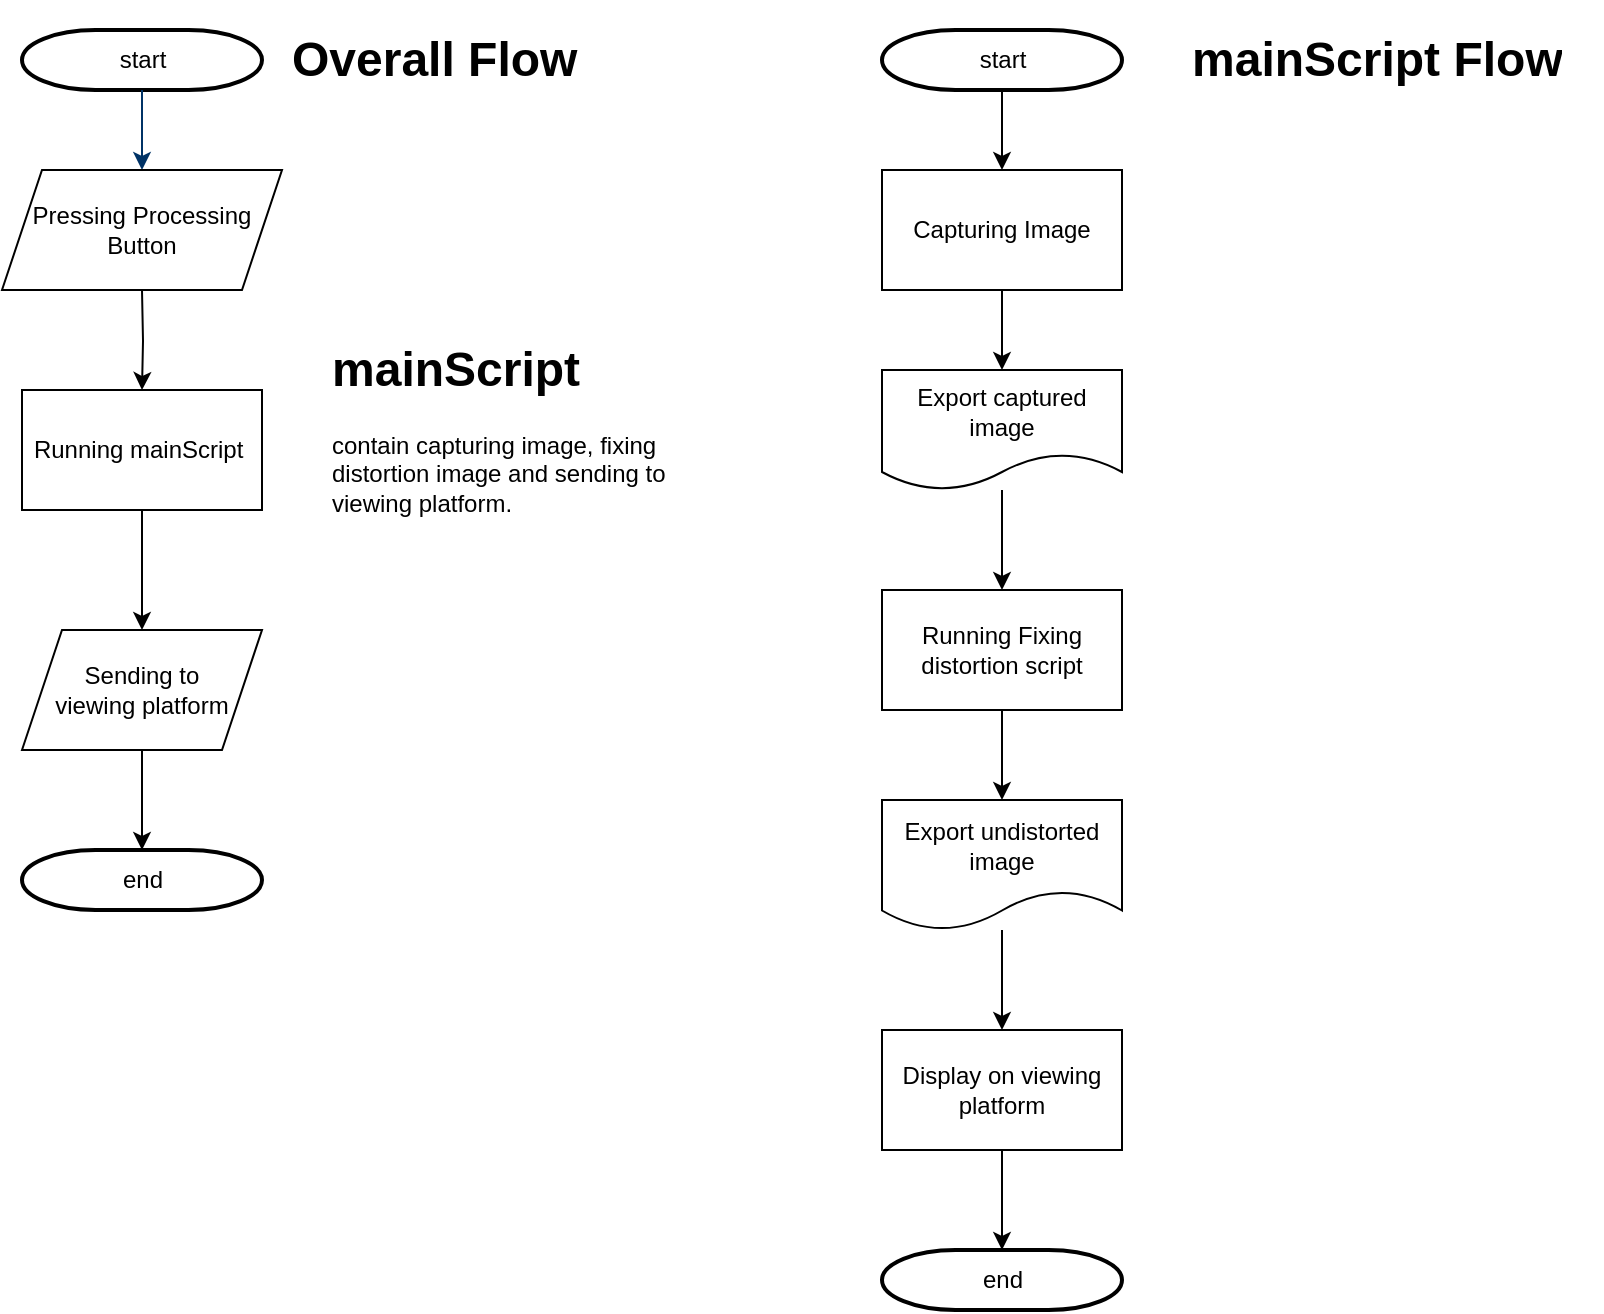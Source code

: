 <mxfile version="15.4.0" type="device"><diagram id="6a731a19-8d31-9384-78a2-239565b7b9f0" name="Page-1"><mxGraphModel dx="1422" dy="822" grid="1" gridSize="10" guides="1" tooltips="1" connect="1" arrows="1" fold="1" page="1" pageScale="1" pageWidth="1169" pageHeight="827" background="none" math="0" shadow="0"><root><mxCell id="0"/><mxCell id="1" parent="0"/><mxCell id="2" value="start" style="shape=mxgraph.flowchart.terminator;strokeWidth=2;gradientColor=none;gradientDirection=north;fontStyle=0;html=1;" parent="1" vertex="1"><mxGeometry x="50" y="40" width="120" height="30" as="geometry"/></mxCell><mxCell id="7" style="fontStyle=1;strokeColor=#003366;strokeWidth=1;html=1;" parent="1" source="2" edge="1"><mxGeometry relative="1" as="geometry"><mxPoint x="110" y="110" as="targetPoint"/></mxGeometry></mxCell><mxCell id="PEzIS3Z9vO77VvdJNs_x-57" style="edgeStyle=orthogonalEdgeStyle;rounded=0;orthogonalLoop=1;jettySize=auto;html=1;entryX=0.5;entryY=0;entryDx=0;entryDy=0;" edge="1" parent="1" target="PEzIS3Z9vO77VvdJNs_x-56"><mxGeometry relative="1" as="geometry"><mxPoint x="110.0" y="170" as="sourcePoint"/></mxGeometry></mxCell><mxCell id="PEzIS3Z9vO77VvdJNs_x-60" style="edgeStyle=orthogonalEdgeStyle;rounded=0;orthogonalLoop=1;jettySize=auto;html=1;" edge="1" parent="1" source="PEzIS3Z9vO77VvdJNs_x-56" target="PEzIS3Z9vO77VvdJNs_x-61"><mxGeometry relative="1" as="geometry"><mxPoint x="110.0" y="340" as="targetPoint"/></mxGeometry></mxCell><mxCell id="PEzIS3Z9vO77VvdJNs_x-56" value="Running mainScript&amp;nbsp;" style="rounded=0;whiteSpace=wrap;html=1;" vertex="1" parent="1"><mxGeometry x="50" y="220" width="120" height="60" as="geometry"/></mxCell><mxCell id="PEzIS3Z9vO77VvdJNs_x-58" value="&lt;h1&gt;mainScript&lt;/h1&gt;&lt;div&gt;contain capturing image, fixing distortion image and sending to viewing platform.&lt;/div&gt;" style="text;html=1;strokeColor=none;fillColor=none;spacing=5;spacingTop=-20;whiteSpace=wrap;overflow=hidden;rounded=0;" vertex="1" parent="1"><mxGeometry x="200" y="190" width="190" height="120" as="geometry"/></mxCell><mxCell id="PEzIS3Z9vO77VvdJNs_x-59" value="&lt;span&gt;Pressing Processing Button&lt;/span&gt;" style="shape=parallelogram;perimeter=parallelogramPerimeter;whiteSpace=wrap;html=1;fixedSize=1;" vertex="1" parent="1"><mxGeometry x="40" y="110" width="140" height="60" as="geometry"/></mxCell><mxCell id="PEzIS3Z9vO77VvdJNs_x-63" style="edgeStyle=orthogonalEdgeStyle;rounded=0;orthogonalLoop=1;jettySize=auto;html=1;exitX=0.5;exitY=1;exitDx=0;exitDy=0;" edge="1" parent="1" source="PEzIS3Z9vO77VvdJNs_x-61" target="PEzIS3Z9vO77VvdJNs_x-62"><mxGeometry relative="1" as="geometry"/></mxCell><mxCell id="PEzIS3Z9vO77VvdJNs_x-61" value="Sending to&lt;br&gt;viewing platform" style="shape=parallelogram;perimeter=parallelogramPerimeter;whiteSpace=wrap;html=1;fixedSize=1;" vertex="1" parent="1"><mxGeometry x="50.0" y="340" width="120" height="60" as="geometry"/></mxCell><mxCell id="PEzIS3Z9vO77VvdJNs_x-62" value="end" style="shape=mxgraph.flowchart.terminator;strokeWidth=2;gradientColor=none;gradientDirection=north;fontStyle=0;html=1;" vertex="1" parent="1"><mxGeometry x="50" y="450" width="120" height="30" as="geometry"/></mxCell><mxCell id="PEzIS3Z9vO77VvdJNs_x-65" style="edgeStyle=orthogonalEdgeStyle;rounded=0;orthogonalLoop=1;jettySize=auto;html=1;" edge="1" parent="1" source="PEzIS3Z9vO77VvdJNs_x-64" target="PEzIS3Z9vO77VvdJNs_x-66"><mxGeometry relative="1" as="geometry"><mxPoint x="540" y="120" as="targetPoint"/></mxGeometry></mxCell><mxCell id="PEzIS3Z9vO77VvdJNs_x-64" value="start" style="shape=mxgraph.flowchart.terminator;strokeWidth=2;gradientColor=none;gradientDirection=north;fontStyle=0;html=1;" vertex="1" parent="1"><mxGeometry x="480" y="40" width="120" height="30" as="geometry"/></mxCell><mxCell id="PEzIS3Z9vO77VvdJNs_x-67" style="edgeStyle=orthogonalEdgeStyle;rounded=0;orthogonalLoop=1;jettySize=auto;html=1;" edge="1" parent="1" source="PEzIS3Z9vO77VvdJNs_x-66" target="PEzIS3Z9vO77VvdJNs_x-68"><mxGeometry relative="1" as="geometry"><mxPoint x="540" y="220" as="targetPoint"/></mxGeometry></mxCell><mxCell id="PEzIS3Z9vO77VvdJNs_x-66" value="Capturing Image" style="rounded=0;whiteSpace=wrap;html=1;" vertex="1" parent="1"><mxGeometry x="480" y="110" width="120" height="60" as="geometry"/></mxCell><mxCell id="PEzIS3Z9vO77VvdJNs_x-69" style="edgeStyle=orthogonalEdgeStyle;rounded=0;orthogonalLoop=1;jettySize=auto;html=1;" edge="1" parent="1" source="PEzIS3Z9vO77VvdJNs_x-68"><mxGeometry relative="1" as="geometry"><mxPoint x="540" y="320" as="targetPoint"/></mxGeometry></mxCell><mxCell id="PEzIS3Z9vO77VvdJNs_x-68" value="Export captured image" style="shape=document;whiteSpace=wrap;html=1;boundedLbl=1;" vertex="1" parent="1"><mxGeometry x="480" y="210" width="120" height="60" as="geometry"/></mxCell><mxCell id="PEzIS3Z9vO77VvdJNs_x-71" style="edgeStyle=orthogonalEdgeStyle;rounded=0;orthogonalLoop=1;jettySize=auto;html=1;entryX=0.5;entryY=0;entryDx=0;entryDy=0;" edge="1" parent="1" source="PEzIS3Z9vO77VvdJNs_x-70" target="PEzIS3Z9vO77VvdJNs_x-73"><mxGeometry relative="1" as="geometry"><mxPoint x="540" y="435" as="targetPoint"/></mxGeometry></mxCell><mxCell id="PEzIS3Z9vO77VvdJNs_x-70" value="Running Fixing distortion script" style="rounded=0;whiteSpace=wrap;html=1;" vertex="1" parent="1"><mxGeometry x="480" y="320" width="120" height="60" as="geometry"/></mxCell><mxCell id="PEzIS3Z9vO77VvdJNs_x-74" style="edgeStyle=orthogonalEdgeStyle;rounded=0;orthogonalLoop=1;jettySize=auto;html=1;" edge="1" parent="1" source="PEzIS3Z9vO77VvdJNs_x-73"><mxGeometry relative="1" as="geometry"><mxPoint x="540" y="540" as="targetPoint"/></mxGeometry></mxCell><mxCell id="PEzIS3Z9vO77VvdJNs_x-73" value="Export undistorted image" style="shape=document;whiteSpace=wrap;html=1;boundedLbl=1;" vertex="1" parent="1"><mxGeometry x="480" y="425" width="120" height="65" as="geometry"/></mxCell><mxCell id="PEzIS3Z9vO77VvdJNs_x-77" style="edgeStyle=orthogonalEdgeStyle;rounded=0;orthogonalLoop=1;jettySize=auto;html=1;" edge="1" parent="1" source="PEzIS3Z9vO77VvdJNs_x-76"><mxGeometry relative="1" as="geometry"><mxPoint x="540" y="650" as="targetPoint"/></mxGeometry></mxCell><mxCell id="PEzIS3Z9vO77VvdJNs_x-76" value="Display on viewing platform" style="rounded=0;whiteSpace=wrap;html=1;" vertex="1" parent="1"><mxGeometry x="480" y="540" width="120" height="60" as="geometry"/></mxCell><mxCell id="PEzIS3Z9vO77VvdJNs_x-78" value="end" style="shape=mxgraph.flowchart.terminator;strokeWidth=2;gradientColor=none;gradientDirection=north;fontStyle=0;html=1;" vertex="1" parent="1"><mxGeometry x="480" y="650" width="120" height="30" as="geometry"/></mxCell><mxCell id="PEzIS3Z9vO77VvdJNs_x-79" value="&lt;h1&gt;Overall Flow&lt;/h1&gt;" style="text;html=1;strokeColor=none;fillColor=none;spacing=5;spacingTop=-20;whiteSpace=wrap;overflow=hidden;rounded=0;" vertex="1" parent="1"><mxGeometry x="180" y="35" width="190" height="40" as="geometry"/></mxCell><mxCell id="PEzIS3Z9vO77VvdJNs_x-80" value="&lt;h1&gt;mainScript Flow&lt;/h1&gt;" style="text;html=1;strokeColor=none;fillColor=none;spacing=5;spacingTop=-20;whiteSpace=wrap;overflow=hidden;rounded=0;" vertex="1" parent="1"><mxGeometry x="630" y="35" width="210" height="40" as="geometry"/></mxCell></root></mxGraphModel></diagram></mxfile>